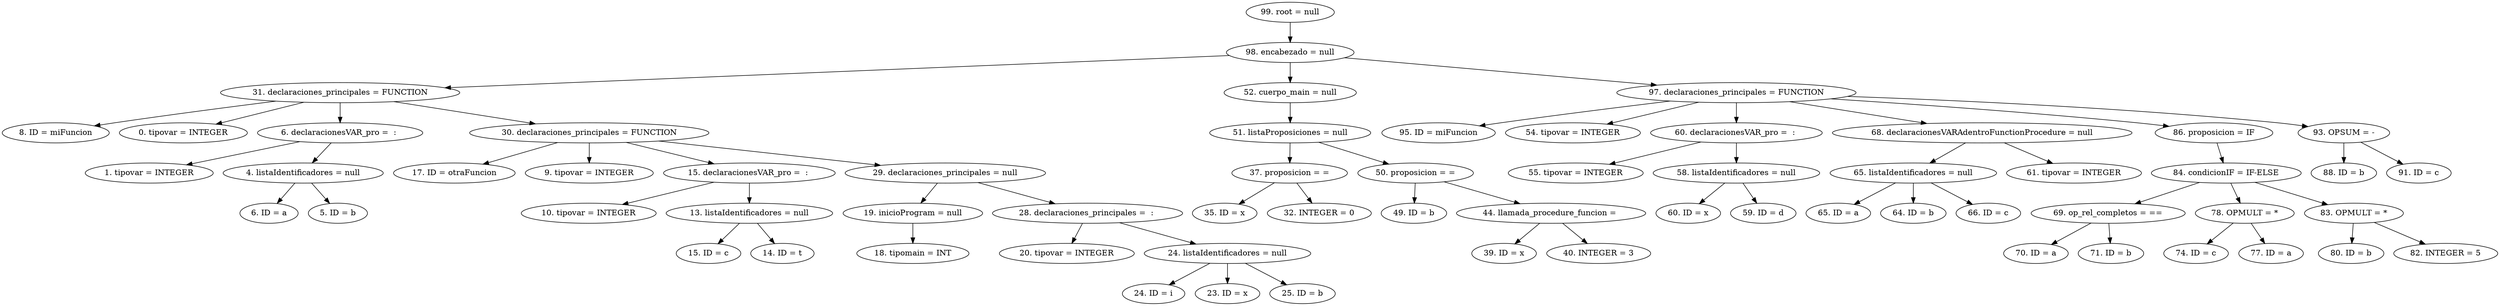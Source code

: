 digraph G {
"99. root = null"->"98. encabezado = null"
"98. encabezado = null"->"31. declaraciones_principales = FUNCTION"
"31. declaraciones_principales = FUNCTION"->"8. ID = miFuncion"
"31. declaraciones_principales = FUNCTION"->"0. tipovar = INTEGER"
"31. declaraciones_principales = FUNCTION"->"6. declaracionesVAR_pro =  : "
"6. declaracionesVAR_pro =  : "->"1. tipovar = INTEGER"
"6. declaracionesVAR_pro =  : "->"4. listaIdentificadores = null"
"4. listaIdentificadores = null"->"6. ID = a"
"4. listaIdentificadores = null"->"5. ID = b"
"31. declaraciones_principales = FUNCTION"->"30. declaraciones_principales = FUNCTION"
"30. declaraciones_principales = FUNCTION"->"17. ID = otraFuncion"
"30. declaraciones_principales = FUNCTION"->"9. tipovar = INTEGER"
"30. declaraciones_principales = FUNCTION"->"15. declaracionesVAR_pro =  : "
"15. declaracionesVAR_pro =  : "->"10. tipovar = INTEGER"
"15. declaracionesVAR_pro =  : "->"13. listaIdentificadores = null"
"13. listaIdentificadores = null"->"15. ID = c"
"13. listaIdentificadores = null"->"14. ID = t"
"30. declaraciones_principales = FUNCTION"->"29. declaraciones_principales = null"
"29. declaraciones_principales = null"->"19. inicioProgram = null"
"19. inicioProgram = null"->"18. tipomain = INT"
"29. declaraciones_principales = null"->"28. declaraciones_principales =  : "
"28. declaraciones_principales =  : "->"20. tipovar = INTEGER"
"28. declaraciones_principales =  : "->"24. listaIdentificadores = null"
"24. listaIdentificadores = null"->"24. ID = i"
"24. listaIdentificadores = null"->"23. ID = x"
"24. listaIdentificadores = null"->"25. ID = b"
"98. encabezado = null"->"52. cuerpo_main = null"
"52. cuerpo_main = null"->"51. listaProposiciones = null"
"51. listaProposiciones = null"->"37. proposicion = ="
"37. proposicion = ="->"35. ID = x"
"37. proposicion = ="->"32. INTEGER = 0"
"51. listaProposiciones = null"->"50. proposicion = ="
"50. proposicion = ="->"49. ID = b"
"50. proposicion = ="->"44. llamada_procedure_funcion = "
"44. llamada_procedure_funcion = "->"39. ID = x"
"44. llamada_procedure_funcion = "->"40. INTEGER = 3"
"98. encabezado = null"->"97. declaraciones_principales = FUNCTION"
"97. declaraciones_principales = FUNCTION"->"95. ID = miFuncion"
"97. declaraciones_principales = FUNCTION"->"54. tipovar = INTEGER"
"97. declaraciones_principales = FUNCTION"->"60. declaracionesVAR_pro =  : "
"60. declaracionesVAR_pro =  : "->"55. tipovar = INTEGER"
"60. declaracionesVAR_pro =  : "->"58. listaIdentificadores = null"
"58. listaIdentificadores = null"->"60. ID = x"
"58. listaIdentificadores = null"->"59. ID = d"
"97. declaraciones_principales = FUNCTION"->"68. declaracionesVARAdentroFunctionProcedure = null"
"68. declaracionesVARAdentroFunctionProcedure = null"->"65. listaIdentificadores = null"
"65. listaIdentificadores = null"->"65. ID = a"
"65. listaIdentificadores = null"->"64. ID = b"
"65. listaIdentificadores = null"->"66. ID = c"
"68. declaracionesVARAdentroFunctionProcedure = null"->"61. tipovar = INTEGER"
"97. declaraciones_principales = FUNCTION"->"86. proposicion = IF"
"86. proposicion = IF"->"84. condicionIF = IF-ELSE"
"84. condicionIF = IF-ELSE"->"69. op_rel_completos = =="
"69. op_rel_completos = =="->"70. ID = a"
"69. op_rel_completos = =="->"71. ID = b"
"84. condicionIF = IF-ELSE"->"78. OPMULT = *"
"78. OPMULT = *"->"74. ID = c"
"78. OPMULT = *"->"77. ID = a"
"84. condicionIF = IF-ELSE"->"83. OPMULT = *"
"83. OPMULT = *"->"80. ID = b"
"83. OPMULT = *"->"82. INTEGER = 5"
"97. declaraciones_principales = FUNCTION"->"93. OPSUM = -"
"93. OPSUM = -"->"88. ID = b"
"93. OPSUM = -"->"91. ID = c"


}

